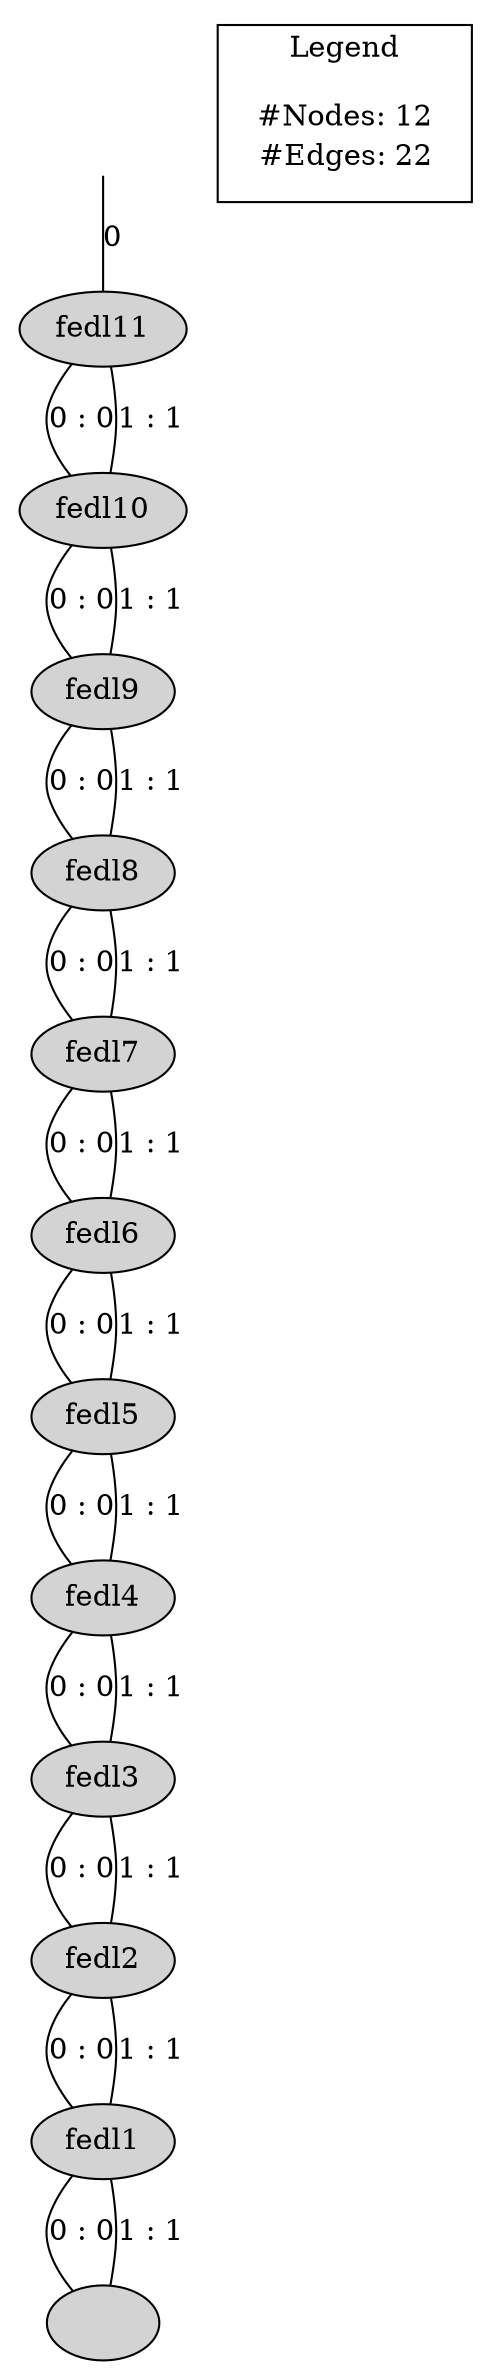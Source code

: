 digraph G {
dummy [style=invis];
dummy -> "66"[arrowhead=none, label="0"];
"66"[style=filled, fillcolor=lightgrey, label="fedl11"];
"66" -> "65" [arrowhead=none,label="0 : 0"];
"65"[style=filled, fillcolor=lightgrey, label="fedl10"];
"65" -> "64" [arrowhead=none,label="0 : 0"];
"64"[style=filled, fillcolor=lightgrey, label="fedl9"];
"64" -> "63" [arrowhead=none,label="0 : 0"];
"63"[style=filled, fillcolor=lightgrey, label="fedl8"];
"63" -> "62" [arrowhead=none,label="0 : 0"];
"62"[style=filled, fillcolor=lightgrey, label="fedl7"];
"62" -> "61" [arrowhead=none,label="0 : 0"];
"61"[style=filled, fillcolor=lightgrey, label="fedl6"];
"61" -> "60" [arrowhead=none,label="0 : 0"];
"60"[style=filled, fillcolor=lightgrey, label="fedl5"];
"60" -> "59" [arrowhead=none,label="0 : 0"];
"59"[style=filled, fillcolor=lightgrey, label="fedl4"];
"59" -> "58" [arrowhead=none,label="0 : 0"];
"58"[style=filled, fillcolor=lightgrey, label="fedl3"];
"58" -> "57" [arrowhead=none,label="0 : 0"];
"57"[style=filled, fillcolor=lightgrey, label="fedl2"];
"57" -> "1" [arrowhead=none,label="0 : 0"];
"1"[style=filled, fillcolor=lightgrey, label="fedl1"];
"1" -> "0" [arrowhead=none,label="0 : 0"];
"0"[style=filled, fillcolor=lightgrey, label=" "];
"1" -> "0" [arrowhead=none,label="1 : 1"];
"57" -> "1" [arrowhead=none,label="1 : 1"];
"58" -> "57" [arrowhead=none,label="1 : 1"];
"59" -> "58" [arrowhead=none,label="1 : 1"];
"60" -> "59" [arrowhead=none,label="1 : 1"];
"61" -> "60" [arrowhead=none,label="1 : 1"];
"62" -> "61" [arrowhead=none,label="1 : 1"];
"63" -> "62" [arrowhead=none,label="1 : 1"];
"64" -> "63" [arrowhead=none,label="1 : 1"];
"65" -> "64" [arrowhead=none,label="1 : 1"];
"66" -> "65" [arrowhead=none,label="1 : 1"];
{rank=same;"0";}
{rank=same;"1";}
{rank=same;"57";}
{rank=same;"58";}
{rank=same;"59";}
{rank=same;"60";}
{rank=same;"61";}
{rank=same;"62";}
{rank=same;"63";}
{rank=same;"64";}
{rank=same;"65";}
{rank=same;"66";}
node [shape=plaintext]subgraph cluster_01 {label = "Legend";key [label=<<table border="0" cellpadding="2" cellspacing="0" cellborder="0">  <tr><td align="right" port="i1">#Nodes:</td><td>12</td></tr>  <tr><td align="right" port="i2">#Edges:</td><td>22</td></tr>  </table>>]}}
